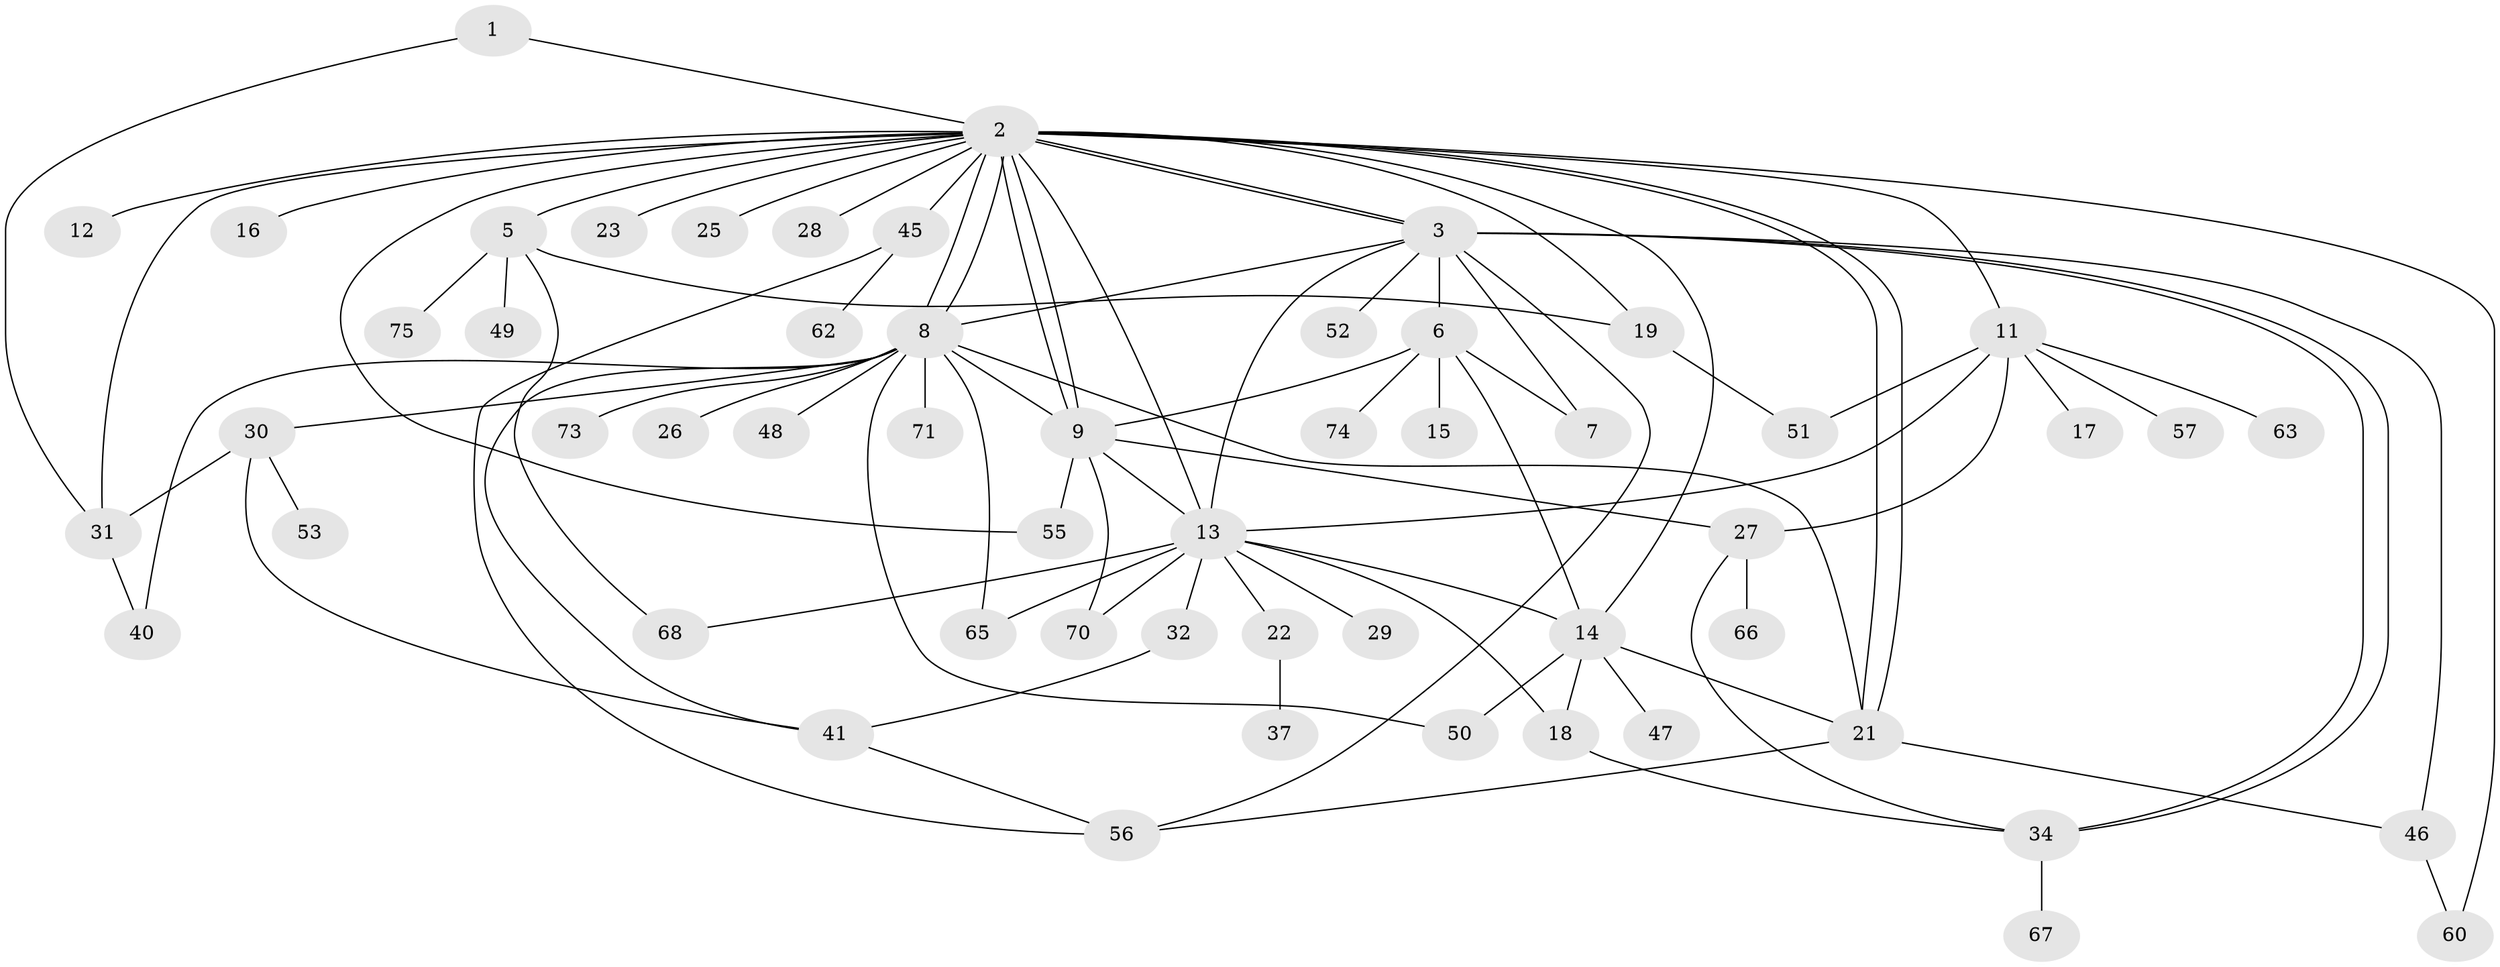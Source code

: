 // original degree distribution, {2: 0.28, 23: 0.013333333333333334, 11: 0.013333333333333334, 3: 0.10666666666666667, 5: 0.06666666666666667, 7: 0.02666666666666667, 10: 0.013333333333333334, 6: 0.04, 1: 0.36, 12: 0.013333333333333334, 4: 0.06666666666666667}
// Generated by graph-tools (version 1.1) at 2025/11/02/27/25 16:11:14]
// undirected, 56 vertices, 92 edges
graph export_dot {
graph [start="1"]
  node [color=gray90,style=filled];
  1;
  2 [super="+4"];
  3 [super="+20"];
  5 [super="+39"];
  6 [super="+35"];
  7;
  8 [super="+10"];
  9 [super="+61"];
  11 [super="+24"];
  12;
  13 [super="+59"];
  14 [super="+33"];
  15 [super="+38"];
  16;
  17 [super="+36"];
  18 [super="+69"];
  19;
  21 [super="+44"];
  22;
  23;
  25;
  26;
  27;
  28;
  29;
  30 [super="+42"];
  31 [super="+64"];
  32;
  34 [super="+43"];
  37;
  40;
  41 [super="+58"];
  45;
  46 [super="+54"];
  47;
  48;
  49;
  50;
  51;
  52;
  53;
  55;
  56;
  57;
  60;
  62;
  63;
  65;
  66 [super="+72"];
  67;
  68;
  70;
  71;
  73;
  74;
  75;
  1 -- 2;
  1 -- 31;
  2 -- 3;
  2 -- 3;
  2 -- 5 [weight=2];
  2 -- 8;
  2 -- 8;
  2 -- 9;
  2 -- 9;
  2 -- 11;
  2 -- 12;
  2 -- 13;
  2 -- 16;
  2 -- 19;
  2 -- 21;
  2 -- 21;
  2 -- 23;
  2 -- 25;
  2 -- 28;
  2 -- 31;
  2 -- 55;
  2 -- 60;
  2 -- 45;
  2 -- 14;
  3 -- 6;
  3 -- 7;
  3 -- 13;
  3 -- 34;
  3 -- 34;
  3 -- 56;
  3 -- 8;
  3 -- 46;
  3 -- 52;
  5 -- 19;
  5 -- 68;
  5 -- 75;
  5 -- 49;
  6 -- 7;
  6 -- 14;
  6 -- 15;
  6 -- 74;
  6 -- 9;
  8 -- 26;
  8 -- 30;
  8 -- 41;
  8 -- 48;
  8 -- 65;
  8 -- 71;
  8 -- 50;
  8 -- 73;
  8 -- 40;
  8 -- 9;
  8 -- 21;
  9 -- 13 [weight=2];
  9 -- 70;
  9 -- 55;
  9 -- 27;
  11 -- 13;
  11 -- 17;
  11 -- 27;
  11 -- 63;
  11 -- 57;
  11 -- 51;
  13 -- 18;
  13 -- 22;
  13 -- 29;
  13 -- 32;
  13 -- 65;
  13 -- 68;
  13 -- 70;
  13 -- 14;
  14 -- 18;
  14 -- 50;
  14 -- 47;
  14 -- 21;
  18 -- 34;
  19 -- 51;
  21 -- 46;
  21 -- 56;
  22 -- 37;
  27 -- 34;
  27 -- 66;
  30 -- 31;
  30 -- 53;
  30 -- 41;
  31 -- 40;
  32 -- 41;
  34 -- 67;
  41 -- 56;
  45 -- 56;
  45 -- 62;
  46 -- 60;
}
